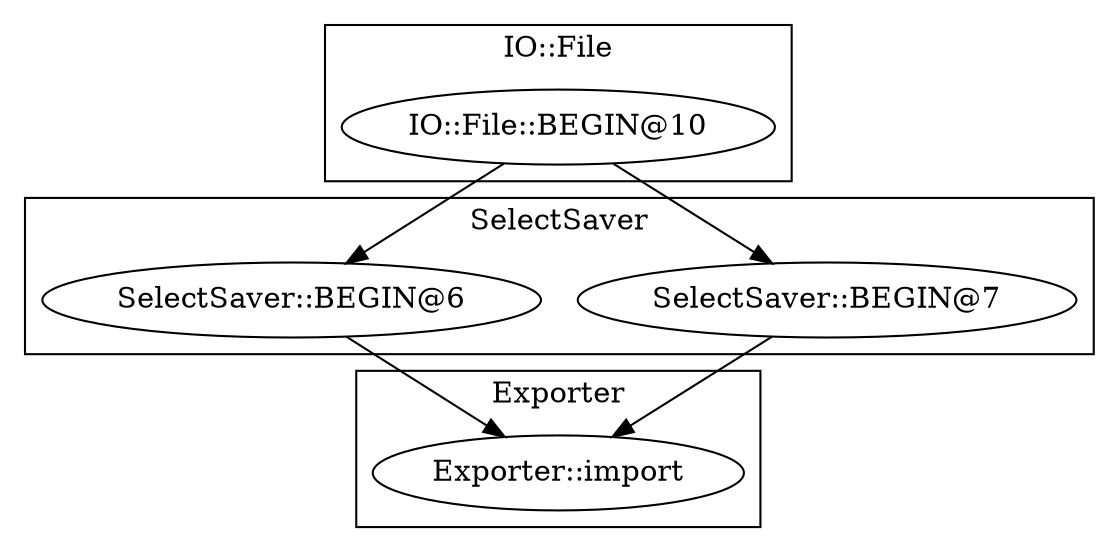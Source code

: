 digraph {
graph [overlap=false]
subgraph cluster_IO_File {
	label="IO::File";
	"IO::File::BEGIN@10";
}
subgraph cluster_Exporter {
	label="Exporter";
	"Exporter::import";
}
subgraph cluster_SelectSaver {
	label="SelectSaver";
	"SelectSaver::BEGIN@7";
	"SelectSaver::BEGIN@6";
}
"IO::File::BEGIN@10" -> "SelectSaver::BEGIN@7";
"SelectSaver::BEGIN@6" -> "Exporter::import";
"SelectSaver::BEGIN@7" -> "Exporter::import";
"IO::File::BEGIN@10" -> "SelectSaver::BEGIN@6";
}
